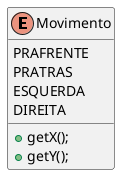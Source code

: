 @startuml

skinparam linetype ortho

enum Movimento {
    PRAFRENTE
    PRATRAS
    ESQUERDA
    DIREITA

    + getX();
    + getY();
}

@enduml